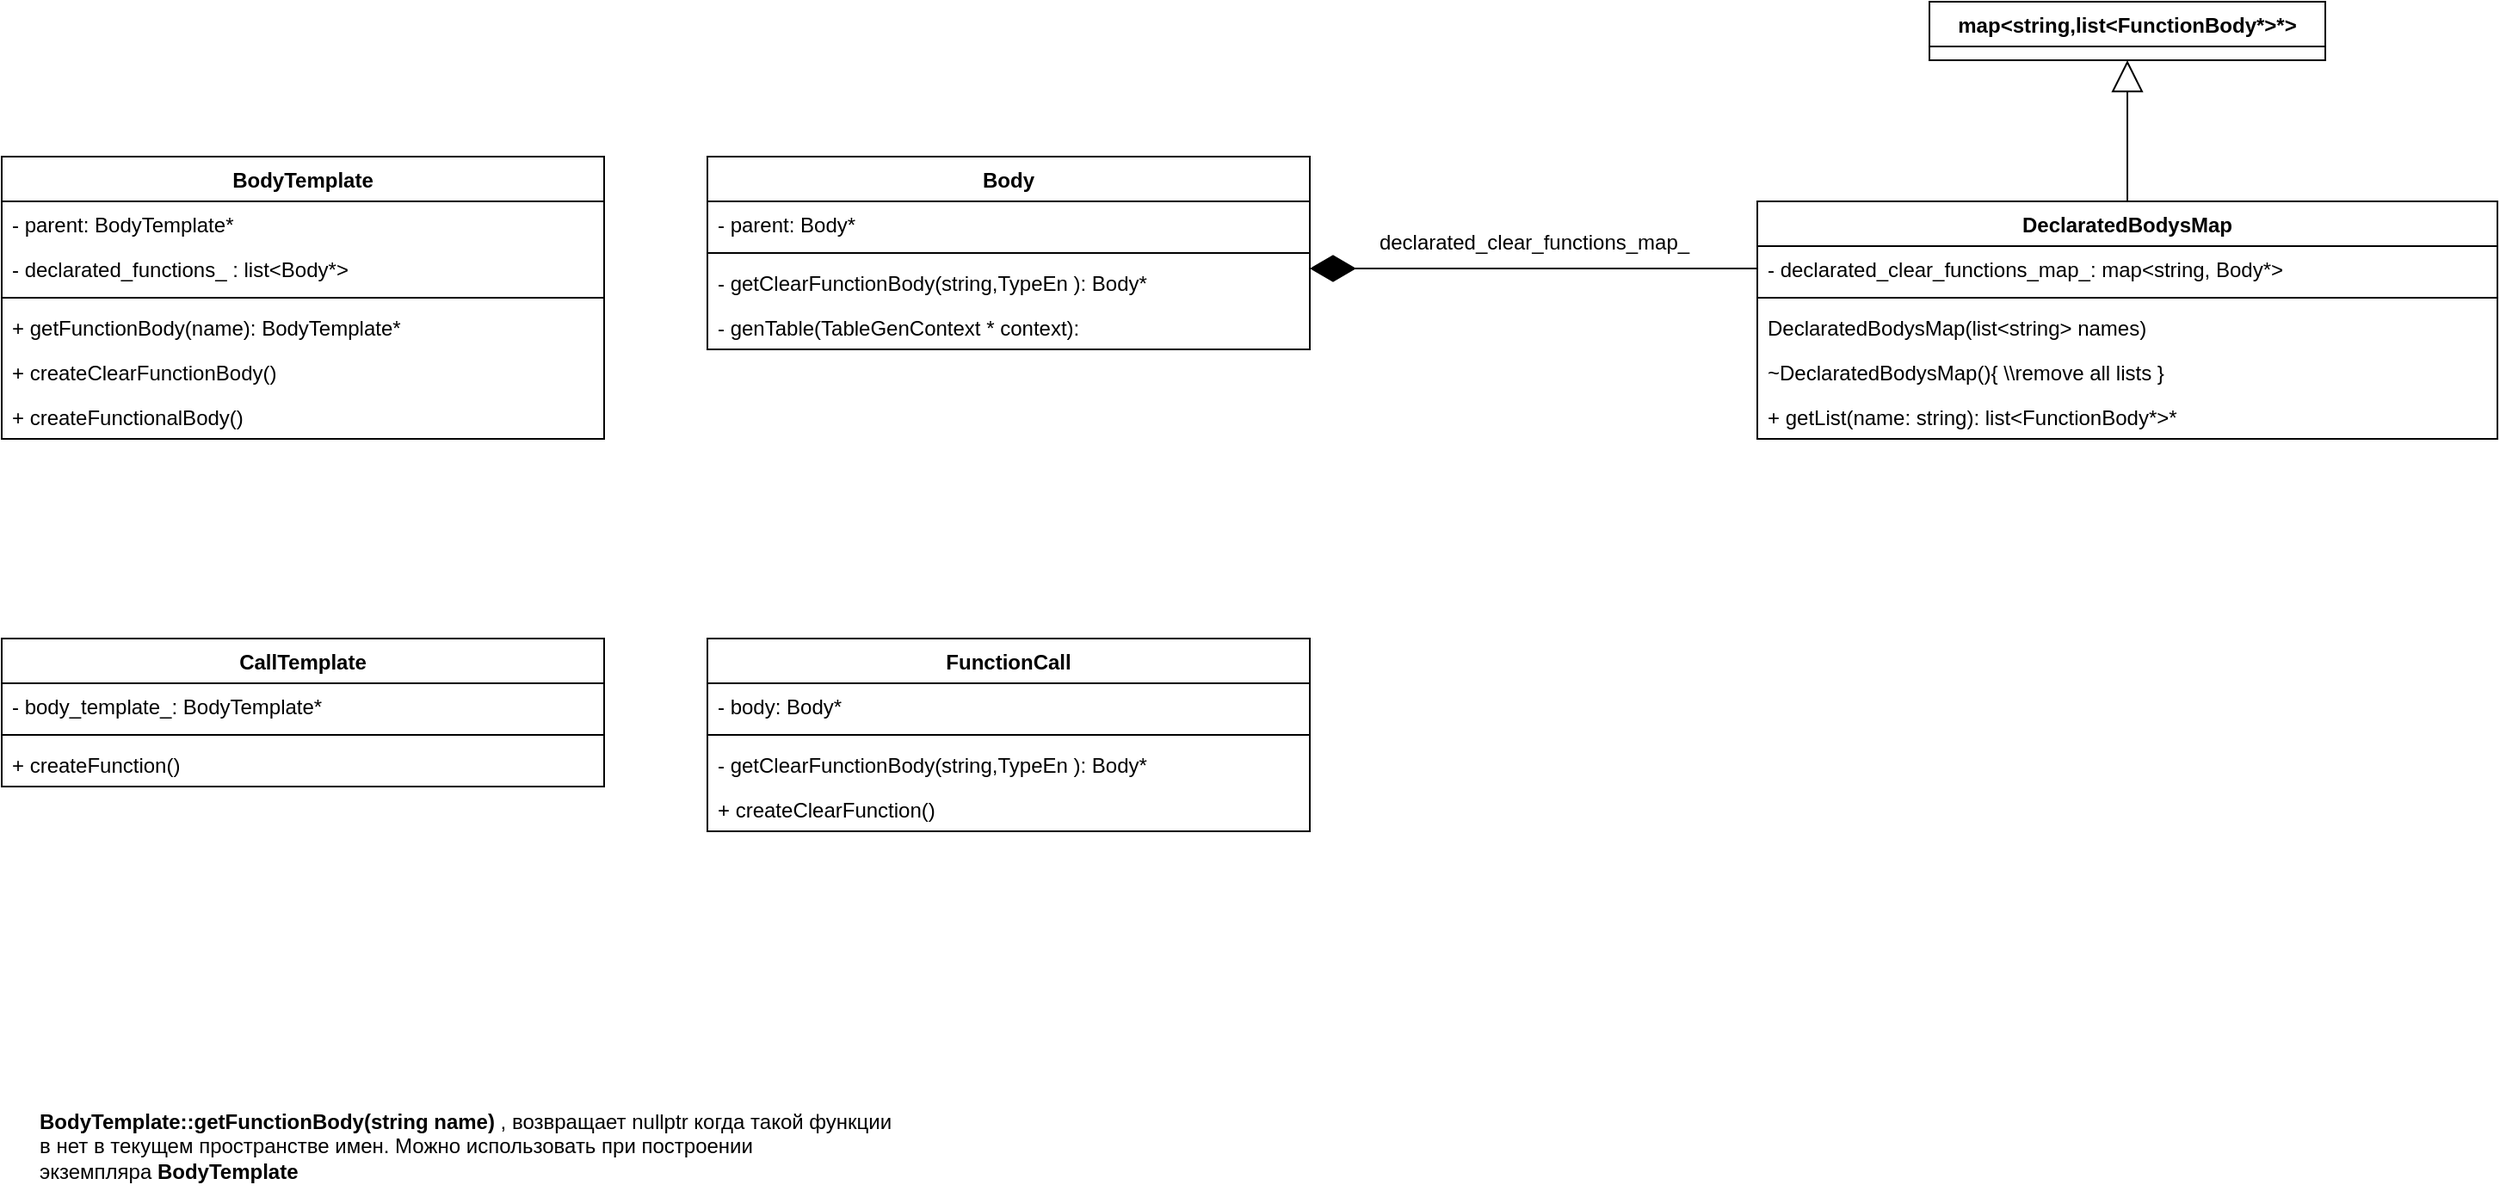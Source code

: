 <mxfile version="13.10.6" type="device"><diagram name="Page-1" id="c4acf3e9-155e-7222-9cf6-157b1a14988f"><mxGraphModel dx="1782" dy="794" grid="1" gridSize="10" guides="1" tooltips="1" connect="1" arrows="1" fold="1" page="1" pageScale="1" pageWidth="850" pageHeight="1100" background="#ffffff" math="0" shadow="0"><root><mxCell id="0"/><mxCell id="1" parent="0"/><mxCell id="W6vZ1oexrYhPjyQfxlaY-2" value="&lt;b&gt;BodyTemplate::&lt;/b&gt;&lt;b&gt;getFunctionBody(string name)&lt;/b&gt;&amp;nbsp;, возвращает nullptr когда такой функции &lt;br&gt;в нет в текущем пространстве имен. Можно использовать при построении &lt;br&gt;экземпляра &lt;b&gt;BodyTemplate&lt;/b&gt;" style="text;html=1;align=left;verticalAlign=middle;resizable=0;points=[];autosize=1;" vertex="1" parent="1"><mxGeometry x="60" y="820" width="510" height="50" as="geometry"/></mxCell><mxCell id="W6vZ1oexrYhPjyQfxlaY-5" value="BodyTemplate" style="swimlane;fontStyle=1;align=center;verticalAlign=top;childLayout=stackLayout;horizontal=1;startSize=26;horizontalStack=0;resizeParent=1;resizeParentMax=0;resizeLast=0;collapsible=1;marginBottom=0;" vertex="1" parent="1"><mxGeometry x="40" y="270" width="350" height="164" as="geometry"/></mxCell><mxCell id="W6vZ1oexrYhPjyQfxlaY-6" value="- parent: BodyTemplate*" style="text;strokeColor=none;fillColor=none;align=left;verticalAlign=top;spacingLeft=4;spacingRight=4;overflow=hidden;rotatable=0;points=[[0,0.5],[1,0.5]];portConstraint=eastwest;" vertex="1" parent="W6vZ1oexrYhPjyQfxlaY-5"><mxGeometry y="26" width="350" height="26" as="geometry"/></mxCell><mxCell id="W6vZ1oexrYhPjyQfxlaY-12" value="- declarated_functions_ : list&lt;Body*&gt;" style="text;strokeColor=none;fillColor=none;align=left;verticalAlign=top;spacingLeft=4;spacingRight=4;overflow=hidden;rotatable=0;points=[[0,0.5],[1,0.5]];portConstraint=eastwest;" vertex="1" parent="W6vZ1oexrYhPjyQfxlaY-5"><mxGeometry y="52" width="350" height="26" as="geometry"/></mxCell><mxCell id="W6vZ1oexrYhPjyQfxlaY-7" value="" style="line;strokeWidth=1;fillColor=none;align=left;verticalAlign=middle;spacingTop=-1;spacingLeft=3;spacingRight=3;rotatable=0;labelPosition=right;points=[];portConstraint=eastwest;" vertex="1" parent="W6vZ1oexrYhPjyQfxlaY-5"><mxGeometry y="78" width="350" height="8" as="geometry"/></mxCell><mxCell id="W6vZ1oexrYhPjyQfxlaY-8" value="+ getFunctionBody(name): BodyTemplate*" style="text;strokeColor=none;fillColor=none;align=left;verticalAlign=top;spacingLeft=4;spacingRight=4;overflow=hidden;rotatable=0;points=[[0,0.5],[1,0.5]];portConstraint=eastwest;" vertex="1" parent="W6vZ1oexrYhPjyQfxlaY-5"><mxGeometry y="86" width="350" height="26" as="geometry"/></mxCell><mxCell id="W6vZ1oexrYhPjyQfxlaY-9" value="+ createClearFunctionBody()" style="text;strokeColor=none;fillColor=none;align=left;verticalAlign=top;spacingLeft=4;spacingRight=4;overflow=hidden;rotatable=0;points=[[0,0.5],[1,0.5]];portConstraint=eastwest;" vertex="1" parent="W6vZ1oexrYhPjyQfxlaY-5"><mxGeometry y="112" width="350" height="26" as="geometry"/></mxCell><mxCell id="W6vZ1oexrYhPjyQfxlaY-75" value="+ createFunctionalBody()" style="text;strokeColor=none;fillColor=none;align=left;verticalAlign=top;spacingLeft=4;spacingRight=4;overflow=hidden;rotatable=0;points=[[0,0.5],[1,0.5]];portConstraint=eastwest;" vertex="1" parent="W6vZ1oexrYhPjyQfxlaY-5"><mxGeometry y="138" width="350" height="26" as="geometry"/></mxCell><mxCell id="W6vZ1oexrYhPjyQfxlaY-14" value="Body" style="swimlane;fontStyle=1;align=center;verticalAlign=top;childLayout=stackLayout;horizontal=1;startSize=26;horizontalStack=0;resizeParent=1;resizeParentMax=0;resizeLast=0;collapsible=1;marginBottom=0;" vertex="1" parent="1"><mxGeometry x="450" y="270" width="350" height="112" as="geometry"/></mxCell><mxCell id="W6vZ1oexrYhPjyQfxlaY-15" value="- parent: Body*" style="text;strokeColor=none;fillColor=none;align=left;verticalAlign=top;spacingLeft=4;spacingRight=4;overflow=hidden;rotatable=0;points=[[0,0.5],[1,0.5]];portConstraint=eastwest;" vertex="1" parent="W6vZ1oexrYhPjyQfxlaY-14"><mxGeometry y="26" width="350" height="26" as="geometry"/></mxCell><mxCell id="W6vZ1oexrYhPjyQfxlaY-17" value="" style="line;strokeWidth=1;fillColor=none;align=left;verticalAlign=middle;spacingTop=-1;spacingLeft=3;spacingRight=3;rotatable=0;labelPosition=right;points=[];portConstraint=eastwest;" vertex="1" parent="W6vZ1oexrYhPjyQfxlaY-14"><mxGeometry y="52" width="350" height="8" as="geometry"/></mxCell><mxCell id="W6vZ1oexrYhPjyQfxlaY-18" value="- getClearFunctionBody(string,TypeEn ): Body*" style="text;strokeColor=none;fillColor=none;align=left;verticalAlign=top;spacingLeft=4;spacingRight=4;overflow=hidden;rotatable=0;points=[[0,0.5],[1,0.5]];portConstraint=eastwest;" vertex="1" parent="W6vZ1oexrYhPjyQfxlaY-14"><mxGeometry y="60" width="350" height="26" as="geometry"/></mxCell><mxCell id="W6vZ1oexrYhPjyQfxlaY-73" value="- genTable(TableGenContext * context): " style="text;strokeColor=none;fillColor=none;align=left;verticalAlign=top;spacingLeft=4;spacingRight=4;overflow=hidden;rotatable=0;points=[[0,0.5],[1,0.5]];portConstraint=eastwest;" vertex="1" parent="W6vZ1oexrYhPjyQfxlaY-14"><mxGeometry y="86" width="350" height="26" as="geometry"/></mxCell><mxCell id="W6vZ1oexrYhPjyQfxlaY-21" value="FunctionCall" style="swimlane;fontStyle=1;align=center;verticalAlign=top;childLayout=stackLayout;horizontal=1;startSize=26;horizontalStack=0;resizeParent=1;resizeParentMax=0;resizeLast=0;collapsible=1;marginBottom=0;" vertex="1" parent="1"><mxGeometry x="450" y="550" width="350" height="112" as="geometry"/></mxCell><mxCell id="W6vZ1oexrYhPjyQfxlaY-22" value="- body: Body*" style="text;strokeColor=none;fillColor=none;align=left;verticalAlign=top;spacingLeft=4;spacingRight=4;overflow=hidden;rotatable=0;points=[[0,0.5],[1,0.5]];portConstraint=eastwest;" vertex="1" parent="W6vZ1oexrYhPjyQfxlaY-21"><mxGeometry y="26" width="350" height="26" as="geometry"/></mxCell><mxCell id="W6vZ1oexrYhPjyQfxlaY-24" value="" style="line;strokeWidth=1;fillColor=none;align=left;verticalAlign=middle;spacingTop=-1;spacingLeft=3;spacingRight=3;rotatable=0;labelPosition=right;points=[];portConstraint=eastwest;" vertex="1" parent="W6vZ1oexrYhPjyQfxlaY-21"><mxGeometry y="52" width="350" height="8" as="geometry"/></mxCell><mxCell id="W6vZ1oexrYhPjyQfxlaY-25" value="- getClearFunctionBody(string,TypeEn ): Body*" style="text;strokeColor=none;fillColor=none;align=left;verticalAlign=top;spacingLeft=4;spacingRight=4;overflow=hidden;rotatable=0;points=[[0,0.5],[1,0.5]];portConstraint=eastwest;" vertex="1" parent="W6vZ1oexrYhPjyQfxlaY-21"><mxGeometry y="60" width="350" height="26" as="geometry"/></mxCell><mxCell id="W6vZ1oexrYhPjyQfxlaY-26" value="+ createClearFunction()" style="text;strokeColor=none;fillColor=none;align=left;verticalAlign=top;spacingLeft=4;spacingRight=4;overflow=hidden;rotatable=0;points=[[0,0.5],[1,0.5]];portConstraint=eastwest;" vertex="1" parent="W6vZ1oexrYhPjyQfxlaY-21"><mxGeometry y="86" width="350" height="26" as="geometry"/></mxCell><mxCell id="W6vZ1oexrYhPjyQfxlaY-28" value="CallTemplate" style="swimlane;fontStyle=1;align=center;verticalAlign=top;childLayout=stackLayout;horizontal=1;startSize=26;horizontalStack=0;resizeParent=1;resizeParentMax=0;resizeLast=0;collapsible=1;marginBottom=0;" vertex="1" parent="1"><mxGeometry x="40" y="550" width="350" height="86" as="geometry"/></mxCell><mxCell id="W6vZ1oexrYhPjyQfxlaY-29" value="- body_template_: BodyTemplate*" style="text;strokeColor=none;fillColor=none;align=left;verticalAlign=top;spacingLeft=4;spacingRight=4;overflow=hidden;rotatable=0;points=[[0,0.5],[1,0.5]];portConstraint=eastwest;" vertex="1" parent="W6vZ1oexrYhPjyQfxlaY-28"><mxGeometry y="26" width="350" height="26" as="geometry"/></mxCell><mxCell id="W6vZ1oexrYhPjyQfxlaY-31" value="" style="line;strokeWidth=1;fillColor=none;align=left;verticalAlign=middle;spacingTop=-1;spacingLeft=3;spacingRight=3;rotatable=0;labelPosition=right;points=[];portConstraint=eastwest;" vertex="1" parent="W6vZ1oexrYhPjyQfxlaY-28"><mxGeometry y="52" width="350" height="8" as="geometry"/></mxCell><mxCell id="W6vZ1oexrYhPjyQfxlaY-33" value="+ createFunction()" style="text;strokeColor=none;fillColor=none;align=left;verticalAlign=top;spacingLeft=4;spacingRight=4;overflow=hidden;rotatable=0;points=[[0,0.5],[1,0.5]];portConstraint=eastwest;" vertex="1" parent="W6vZ1oexrYhPjyQfxlaY-28"><mxGeometry y="60" width="350" height="26" as="geometry"/></mxCell><mxCell id="W6vZ1oexrYhPjyQfxlaY-35" value="DeclaratedBodysMap&#10;" style="swimlane;fontStyle=1;align=center;verticalAlign=top;childLayout=stackLayout;horizontal=1;startSize=26;horizontalStack=0;resizeParent=1;resizeParentMax=0;resizeLast=0;collapsible=1;marginBottom=0;" vertex="1" parent="1"><mxGeometry x="1060" y="296" width="430" height="138" as="geometry"/></mxCell><mxCell id="W6vZ1oexrYhPjyQfxlaY-37" value="- declarated_clear_functions_map_: map&lt;string, Body*&gt;" style="text;strokeColor=none;fillColor=none;align=left;verticalAlign=top;spacingLeft=4;spacingRight=4;overflow=hidden;rotatable=0;points=[[0,0.5],[1,0.5]];portConstraint=eastwest;" vertex="1" parent="W6vZ1oexrYhPjyQfxlaY-35"><mxGeometry y="26" width="430" height="26" as="geometry"/></mxCell><mxCell id="W6vZ1oexrYhPjyQfxlaY-38" value="" style="line;strokeWidth=1;fillColor=none;align=left;verticalAlign=middle;spacingTop=-1;spacingLeft=3;spacingRight=3;rotatable=0;labelPosition=right;points=[];portConstraint=eastwest;" vertex="1" parent="W6vZ1oexrYhPjyQfxlaY-35"><mxGeometry y="52" width="430" height="8" as="geometry"/></mxCell><mxCell id="W6vZ1oexrYhPjyQfxlaY-39" value="DeclaratedBodysMap(list&lt;string&gt; names)" style="text;strokeColor=none;fillColor=none;align=left;verticalAlign=top;spacingLeft=4;spacingRight=4;overflow=hidden;rotatable=0;points=[[0,0.5],[1,0.5]];portConstraint=eastwest;" vertex="1" parent="W6vZ1oexrYhPjyQfxlaY-35"><mxGeometry y="60" width="430" height="26" as="geometry"/></mxCell><mxCell id="W6vZ1oexrYhPjyQfxlaY-66" value="~DeclaratedBodysMap(){ \\remove all lists }" style="text;strokeColor=none;fillColor=none;align=left;verticalAlign=top;spacingLeft=4;spacingRight=4;overflow=hidden;rotatable=0;points=[[0,0.5],[1,0.5]];portConstraint=eastwest;" vertex="1" parent="W6vZ1oexrYhPjyQfxlaY-35"><mxGeometry y="86" width="430" height="26" as="geometry"/></mxCell><mxCell id="W6vZ1oexrYhPjyQfxlaY-41" value="+ getList(name: string): list&lt;FunctionBody*&gt;*" style="text;strokeColor=none;fillColor=none;align=left;verticalAlign=top;spacingLeft=4;spacingRight=4;overflow=hidden;rotatable=0;points=[[0,0.5],[1,0.5]];portConstraint=eastwest;" vertex="1" parent="W6vZ1oexrYhPjyQfxlaY-35"><mxGeometry y="112" width="430" height="26" as="geometry"/></mxCell><mxCell id="W6vZ1oexrYhPjyQfxlaY-42" value="map&lt;string,list&lt;FunctionBody*&gt;*&gt;" style="swimlane;fontStyle=1;align=center;verticalAlign=top;childLayout=stackLayout;horizontal=1;startSize=26;horizontalStack=0;resizeParent=1;resizeParentMax=0;resizeLast=0;collapsible=1;marginBottom=0;" vertex="1" parent="1"><mxGeometry x="1160" y="180" width="230" height="34" as="geometry"/></mxCell><mxCell id="W6vZ1oexrYhPjyQfxlaY-61" value="" style="endArrow=block;endSize=16;endFill=0;html=1;entryX=0.5;entryY=1;entryDx=0;entryDy=0;exitX=0.5;exitY=0;exitDx=0;exitDy=0;" edge="1" parent="1" source="W6vZ1oexrYhPjyQfxlaY-35" target="W6vZ1oexrYhPjyQfxlaY-42"><mxGeometry width="160" relative="1" as="geometry"><mxPoint x="1040" y="270" as="sourcePoint"/><mxPoint x="1200" y="270" as="targetPoint"/></mxGeometry></mxCell><mxCell id="W6vZ1oexrYhPjyQfxlaY-70" value="&#10;&#10;&lt;span style=&quot;color: rgb(0, 0, 0); font-family: helvetica; font-size: 12px; font-style: normal; font-weight: 400; letter-spacing: normal; text-align: left; text-indent: 0px; text-transform: none; word-spacing: 0px; display: inline; float: none;&quot;&gt;declarated_clear_functions_map_&lt;/span&gt;&#10;&#10;" style="endArrow=diamondThin;endFill=1;endSize=24;html=1;entryX=1;entryY=0.5;entryDx=0;entryDy=0;exitX=0;exitY=0.5;exitDx=0;exitDy=0;labelBackgroundColor=none;" edge="1" parent="1" source="W6vZ1oexrYhPjyQfxlaY-37"><mxGeometry y="-15" width="160" relative="1" as="geometry"><mxPoint x="840" y="360" as="sourcePoint"/><mxPoint x="800" y="335" as="targetPoint"/><mxPoint as="offset"/></mxGeometry></mxCell></root></mxGraphModel></diagram></mxfile>